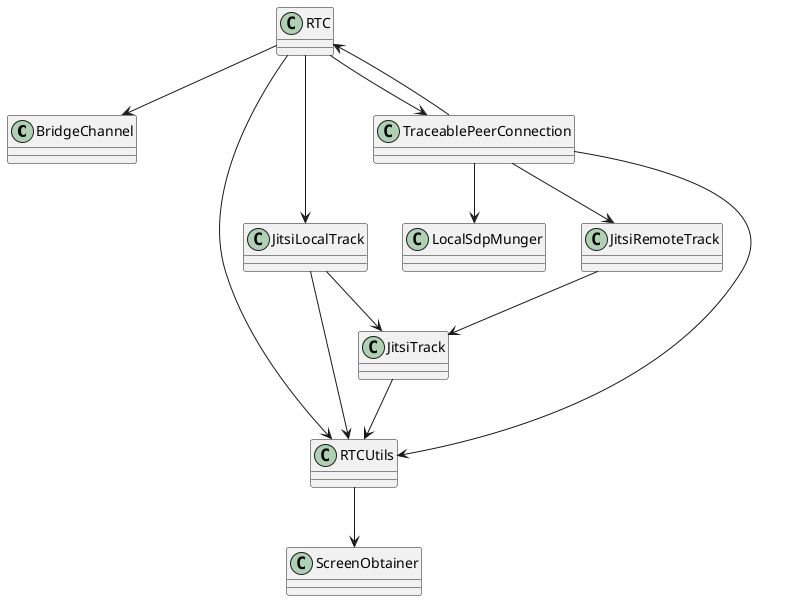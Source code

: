 @startuml
class BridgeChannel

JitsiLocalTrack --> JitsiTrack
JitsiLocalTrack --> RTCUtils
JitsiRemoteTrack --> JitsiTrack
JitsiTrack --> RTCUtils
RTC --> BridgeChannel
RTC --> JitsiLocalTrack
RTC --> RTCUtils
RTC --> TraceablePeerConnection
RTCUtils --> ScreenObtainer
TraceablePeerConnection --> JitsiRemoteTrack
TraceablePeerConnection --> LocalSdpMunger
TraceablePeerConnection --> RTC
TraceablePeerConnection --> RTCUtils


@enduml
